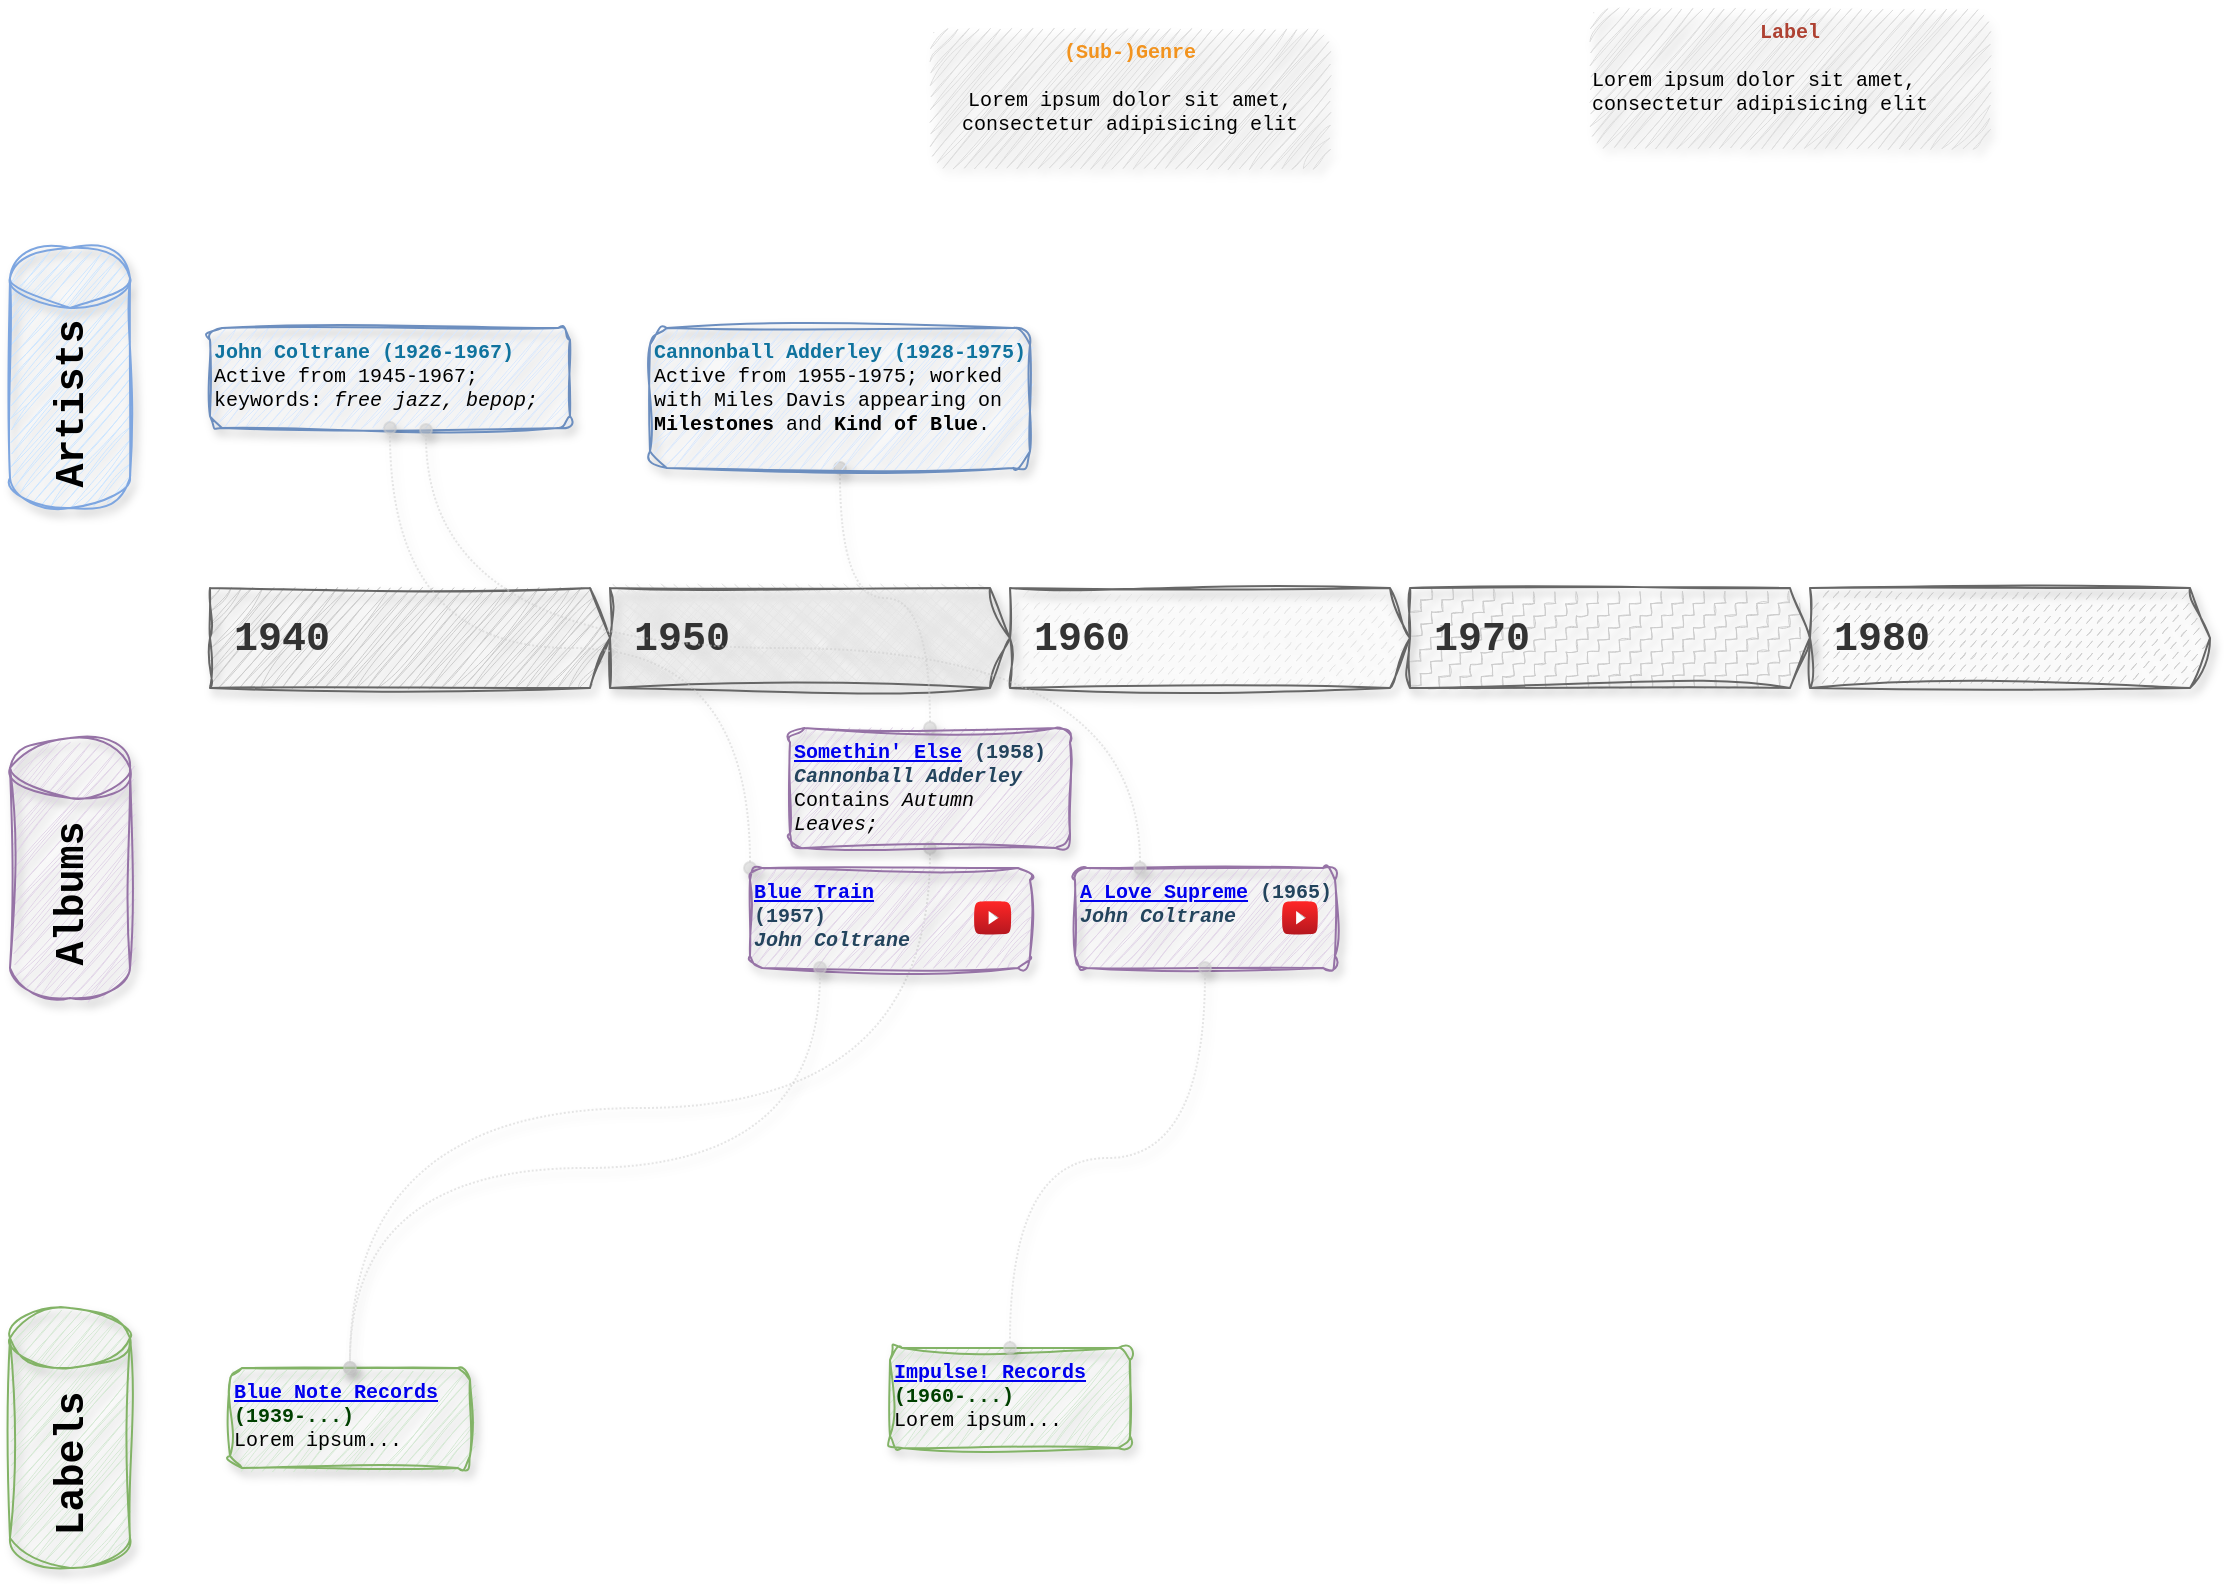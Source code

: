 <mxfile version="24.9.0">
  <diagram name="Page-1" id="9LmkmyHhELTkVy4N6wW-">
    <mxGraphModel dx="1014" dy="1379" grid="1" gridSize="10" guides="1" tooltips="1" connect="1" arrows="1" fold="1" page="1" pageScale="1" pageWidth="4000" pageHeight="3000" math="0" shadow="0">
      <root>
        <mxCell id="0" />
        <mxCell id="1" parent="0" />
        <mxCell id="43uyEW6HHNXhdOFkmiJm-2" value="1940&lt;span style=&quot;white-space: pre;&quot;&gt;&#x9;&lt;/span&gt;" style="shape=mxgraph.infographic.ribbonSimple;notch1=0;notch2=10;notch=0;html=1;fillColor=#CCCCCC;strokeColor=#666666;shadow=1;fontSize=20;fontColor=#333333;align=left;spacingLeft=10;fontStyle=1;whiteSpace=wrap;fillStyle=hachure;gradientColor=none;gradientDirection=east;sketch=1;curveFitting=1;jiggle=2;fontFamily=Courier New;" parent="1" vertex="1">
          <mxGeometry x="120" y="310" width="200" height="50" as="geometry" />
        </mxCell>
        <mxCell id="43uyEW6HHNXhdOFkmiJm-3" value="1950" style="shape=mxgraph.infographic.ribbonSimple;notch1=0;notch2=10;notch=0;html=1;fillColor=#E6E6E6;strokeColor=#666666;shadow=1;fontSize=20;fontColor=#333333;align=left;spacingLeft=10;fontStyle=1;whiteSpace=wrap;fillStyle=cross-hatch;sketch=1;curveFitting=1;jiggle=2;fontFamily=Courier New;" parent="1" vertex="1">
          <mxGeometry x="320" y="310" width="200" height="50" as="geometry" />
        </mxCell>
        <mxCell id="43uyEW6HHNXhdOFkmiJm-4" value="1960" style="shape=mxgraph.infographic.ribbonSimple;notch1=0;notch2=10;notch=0;html=1;fillColor=#E6E6E6;strokeColor=#666666;shadow=1;fontSize=20;fontColor=#333333;align=left;spacingLeft=10;fontStyle=1;whiteSpace=wrap;fillStyle=dashed;sketch=1;curveFitting=1;jiggle=2;fontFamily=Courier New;" parent="1" vertex="1">
          <mxGeometry x="520" y="310" width="200" height="50" as="geometry" />
        </mxCell>
        <mxCell id="43uyEW6HHNXhdOFkmiJm-5" value="1970" style="shape=mxgraph.infographic.ribbonSimple;notch1=0;notch2=10;notch=0;html=1;fillColor=#CCCCCC;strokeColor=#666666;shadow=1;fontSize=20;fontColor=#333333;align=left;spacingLeft=10;fontStyle=1;whiteSpace=wrap;fillStyle=zigzag-line;sketch=1;curveFitting=1;jiggle=2;fontFamily=Courier New;" parent="1" vertex="1">
          <mxGeometry x="720" y="310" width="200" height="50" as="geometry" />
        </mxCell>
        <mxCell id="43uyEW6HHNXhdOFkmiJm-6" value="1980" style="shape=mxgraph.infographic.ribbonSimple;notch1=0;notch2=10;notch=0;html=1;fillColor=#CCCCCC;strokeColor=#666666;shadow=1;fontSize=20;fontColor=#333333;align=left;spacingLeft=10;fontStyle=1;whiteSpace=wrap;fillStyle=dashed;sketch=1;curveFitting=1;jiggle=2;fontFamily=Courier New;" parent="1" vertex="1">
          <mxGeometry x="920" y="310" width="200" height="50" as="geometry" />
        </mxCell>
        <mxCell id="43uyEW6HHNXhdOFkmiJm-18" style="edgeStyle=orthogonalEdgeStyle;shape=connector;curved=1;rounded=0;orthogonalLoop=1;jettySize=auto;html=1;exitX=0.5;exitY=0;exitDx=0;exitDy=0;entryX=0.5;entryY=1;entryDx=0;entryDy=0;strokeColor=#CCCCCC;align=center;verticalAlign=middle;fontFamily=Courier New;fontSize=10;fontColor=default;labelBackgroundColor=default;startArrow=oval;startFill=1;endArrow=oval;endFill=1;fillColor=#f5f5f5;dashed=1;dashPattern=1 1;shadow=1;opacity=50;flowAnimation=0;" parent="1" source="43uyEW6HHNXhdOFkmiJm-10" target="43uyEW6HHNXhdOFkmiJm-7" edge="1">
          <mxGeometry relative="1" as="geometry" />
        </mxCell>
        <mxCell id="43uyEW6HHNXhdOFkmiJm-7" value="&lt;div&gt;&lt;font&gt;&lt;font color=&quot;#10739E&quot;&gt;&lt;b&gt;Cannonball Adderley (1928-1975)&lt;/b&gt;&lt;/font&gt;&lt;/font&gt;&lt;/div&gt;&lt;div&gt;&lt;font&gt;&lt;font&gt;Active from 1955-1975; worked with Miles Davis appearing on &lt;b&gt;Milestones&lt;/b&gt; and &lt;b&gt;Kind of Blue&lt;/b&gt;.&lt;br&gt;&lt;/font&gt;&lt;/font&gt;&lt;/div&gt;" style="rounded=1;strokeColor=#6c8ebf;fillColor=#dae8fc;align=left;arcSize=12;verticalAlign=top;whiteSpace=wrap;html=1;fontSize=10;shadow=1;glass=0;sketch=1;curveFitting=1;jiggle=2;fontFamily=Courier New;" parent="1" vertex="1">
          <mxGeometry x="340" y="180" width="190" height="70" as="geometry" />
        </mxCell>
        <mxCell id="43uyEW6HHNXhdOFkmiJm-8" value="&lt;font&gt;&lt;font color=&quot;#F2931E&quot;&gt;&lt;b&gt;(Sub-)Genre&lt;/b&gt;&lt;/font&gt;&lt;br&gt;&lt;br&gt;&lt;font&gt;Lorem ipsum dolor sit amet, consectetur adipisicing elit&lt;/font&gt;&lt;/font&gt;" style="rounded=1;strokeColor=none;fillColor=#DDDDDD;align=center;arcSize=12;verticalAlign=top;whiteSpace=wrap;html=1;fontSize=10;sketch=1;curveFitting=1;jiggle=2;shadow=1;fontFamily=Courier New;" parent="1" vertex="1">
          <mxGeometry x="480" y="30" width="200" height="70" as="geometry" />
        </mxCell>
        <mxCell id="43uyEW6HHNXhdOFkmiJm-9" value="&lt;font&gt;&lt;font color=&quot;#AE4132&quot;&gt;&lt;b&gt;Label&lt;/b&gt;&lt;/font&gt;&lt;br&gt;&lt;br&gt;&lt;/font&gt;&lt;div align=&quot;left&quot;&gt;&lt;font&gt;&lt;font&gt;Lorem ipsum dolor sit amet, consectetur adipisicing elit&lt;/font&gt;&lt;/font&gt;&lt;/div&gt;" style="rounded=1;strokeColor=none;fillColor=#DDDDDD;align=center;arcSize=12;verticalAlign=top;whiteSpace=wrap;html=1;fontSize=10;sketch=1;curveFitting=1;jiggle=2;shadow=1;fontFamily=Courier New;" parent="1" vertex="1">
          <mxGeometry x="810" y="20" width="200" height="70" as="geometry" />
        </mxCell>
        <mxCell id="43uyEW6HHNXhdOFkmiJm-17" style="edgeStyle=orthogonalEdgeStyle;shape=connector;curved=1;rounded=0;orthogonalLoop=1;jettySize=auto;html=1;exitX=0.5;exitY=1;exitDx=0;exitDy=0;entryX=0.5;entryY=0;entryDx=0;entryDy=0;dashed=1;strokeColor=#CCCCCC;align=center;verticalAlign=middle;fontFamily=Courier New;fontSize=10;fontColor=default;labelBackgroundColor=default;startArrow=oval;startFill=1;endArrow=oval;endFill=1;fillColor=#f5f5f5;flowAnimation=0;shadow=1;dashPattern=1 1;opacity=50;" parent="1" source="43uyEW6HHNXhdOFkmiJm-10" target="43uyEW6HHNXhdOFkmiJm-11" edge="1">
          <mxGeometry relative="1" as="geometry" />
        </mxCell>
        <mxCell id="43uyEW6HHNXhdOFkmiJm-10" value="&lt;font&gt;&lt;font color=&quot;#23445D&quot;&gt;&lt;b&gt;&lt;a href=&quot;https://en.wikipedia.org/wiki/Somethin%27_Else_(Cannonball_Adderley_album)&quot;&gt;Somethin&#39; Else&lt;/a&gt; (1958)&lt;br&gt;&lt;i&gt;Cannonball Adderley&lt;/i&gt;&lt;/b&gt;&lt;/font&gt;&lt;br&gt;&lt;font&gt;Contains &lt;i&gt;Autumn Leaves;&lt;/i&gt;&lt;/font&gt;&lt;/font&gt;" style="rounded=1;strokeColor=#9673a6;fillColor=#e1d5e7;align=left;arcSize=12;verticalAlign=top;whiteSpace=wrap;html=1;fontSize=10;sketch=1;curveFitting=1;jiggle=2;shadow=1;fontFamily=Courier New;" parent="1" vertex="1">
          <mxGeometry x="410" y="380" width="140" height="60" as="geometry" />
        </mxCell>
        <mxCell id="43uyEW6HHNXhdOFkmiJm-11" value="&lt;div&gt;&lt;font color=&quot;#004000&quot;&gt;&lt;font&gt;&lt;b&gt;&lt;a href=&quot;https://en.wikipedia.org/wiki/Blue_Note_Records&quot;&gt;Blue Note Records&lt;/a&gt; (1939-...)&lt;/b&gt;&lt;/font&gt;&lt;/font&gt;&lt;/div&gt;&lt;div&gt;&lt;font&gt;&lt;font&gt;Lorem ipsum...&lt;/font&gt;&lt;/font&gt;&lt;/div&gt;" style="rounded=1;strokeColor=#82b366;fillColor=#d5e8d4;align=left;arcSize=12;verticalAlign=top;whiteSpace=wrap;html=1;fontSize=10;shadow=1;sketch=1;curveFitting=1;jiggle=2;fontFamily=Courier New;" parent="1" vertex="1">
          <mxGeometry x="130" y="700" width="120" height="50" as="geometry" />
        </mxCell>
        <mxCell id="TM_ttcARblZeUDHYI1uW-1" value="&lt;div&gt;&lt;font&gt;&lt;font color=&quot;#10739E&quot;&gt;&lt;b&gt;John Coltrane (1926-1967)&lt;/b&gt;&lt;/font&gt;&lt;/font&gt;&lt;/div&gt;&lt;div&gt;&lt;font&gt;&lt;font&gt;Active from 1945-1967; keywords: &lt;i&gt;free jazz, bepop;&lt;br&gt;&lt;/i&gt;&lt;/font&gt;&lt;/font&gt;&lt;/div&gt;" style="rounded=1;strokeColor=#6c8ebf;fillColor=#dae8fc;align=left;arcSize=12;verticalAlign=top;whiteSpace=wrap;html=1;fontSize=10;shadow=1;glass=0;sketch=1;curveFitting=1;jiggle=2;fontFamily=Courier New;" vertex="1" parent="1">
          <mxGeometry x="120" y="180" width="180" height="50" as="geometry" />
        </mxCell>
        <mxCell id="TM_ttcARblZeUDHYI1uW-2" value="&lt;div&gt;Labels&lt;/div&gt;" style="shape=cylinder3;whiteSpace=wrap;html=1;boundedLbl=1;backgroundOutline=1;size=15;sketch=1;curveFitting=1;jiggle=2;fontStyle=1;labelBorderColor=none;labelBackgroundColor=none;textShadow=0;fillColor=#d5e8d4;strokeColor=#82b366;rounded=1;shadow=1;align=center;verticalAlign=middle;arcSize=12;fontFamily=Courier New;fontSize=20;fontColor=default;horizontal=0;" vertex="1" parent="1">
          <mxGeometry x="20" y="670" width="60" height="130" as="geometry" />
        </mxCell>
        <mxCell id="TM_ttcARblZeUDHYI1uW-3" value="Albums" style="shape=cylinder3;whiteSpace=wrap;html=1;boundedLbl=1;backgroundOutline=1;size=15;sketch=1;curveFitting=1;jiggle=2;fontStyle=1;labelBorderColor=none;labelBackgroundColor=none;textShadow=0;fillColor=#e1d5e7;strokeColor=#9673a6;rounded=1;shadow=1;align=center;verticalAlign=middle;arcSize=12;fontFamily=Courier New;fontSize=20;fontColor=default;horizontal=0;" vertex="1" parent="1">
          <mxGeometry x="20" y="385" width="60" height="130" as="geometry" />
        </mxCell>
        <mxCell id="TM_ttcARblZeUDHYI1uW-4" value="Artists" style="shape=cylinder3;whiteSpace=wrap;html=1;boundedLbl=1;backgroundOutline=1;size=15;sketch=1;curveFitting=1;jiggle=2;fontStyle=1;labelBorderColor=none;labelBackgroundColor=none;textShadow=0;fillColor=#cce5ff;strokeColor=#7EA6E0;rounded=1;shadow=1;align=center;verticalAlign=middle;arcSize=12;fontFamily=Courier New;fontSize=20;horizontal=0;" vertex="1" parent="1">
          <mxGeometry x="20" y="140" width="60" height="130" as="geometry" />
        </mxCell>
        <mxCell id="TM_ttcARblZeUDHYI1uW-20" style="edgeStyle=orthogonalEdgeStyle;shape=connector;curved=1;rounded=0;orthogonalLoop=1;jettySize=auto;html=1;exitX=0;exitY=0;exitDx=0;exitDy=0;entryX=0.5;entryY=1;entryDx=0;entryDy=0;shadow=1;dashed=1;dashPattern=1 1;strokeColor=#CCCCCC;align=center;verticalAlign=middle;fontFamily=Courier New;fontSize=10;fontColor=default;labelBackgroundColor=default;startArrow=oval;startFill=1;endArrow=oval;endFill=1;flowAnimation=0;fillColor=#f5f5f5;opacity=50;" edge="1" parent="1" source="TM_ttcARblZeUDHYI1uW-13" target="TM_ttcARblZeUDHYI1uW-1">
          <mxGeometry relative="1" as="geometry" />
        </mxCell>
        <mxCell id="TM_ttcARblZeUDHYI1uW-13" value="" style="group;movable=1;resizable=1;rotatable=1;deletable=1;editable=1;locked=0;connectable=1;" vertex="1" connectable="0" parent="1">
          <mxGeometry x="390" y="450" width="140" height="50" as="geometry" />
        </mxCell>
        <mxCell id="TM_ttcARblZeUDHYI1uW-5" value="&lt;div&gt;&lt;font&gt;&lt;font color=&quot;#23445D&quot;&gt;&lt;b&gt;&lt;a href=&quot;https://en.wikipedia.org/wiki/Blue_Train_(album)&quot;&gt;Blue Train&lt;/a&gt;&lt;br&gt;&lt;/b&gt;&lt;/font&gt;&lt;/font&gt;&lt;/div&gt;&lt;div&gt;&lt;font&gt;&lt;font color=&quot;#23445D&quot;&gt;&lt;b&gt;(1957)&lt;/b&gt;&lt;/font&gt;&lt;/font&gt;&lt;/div&gt;&lt;font&gt;&lt;font color=&quot;#23445D&quot;&gt;&lt;b&gt;&lt;i&gt;John Coltrane&lt;/i&gt;&lt;/b&gt;&lt;/font&gt;&lt;br&gt;&lt;/font&gt;" style="rounded=1;strokeColor=#9673a6;fillColor=#e1d5e7;align=left;arcSize=12;verticalAlign=top;whiteSpace=wrap;html=1;fontSize=10;sketch=1;curveFitting=1;jiggle=2;shadow=1;fontFamily=Courier New;" vertex="1" parent="TM_ttcARblZeUDHYI1uW-13">
          <mxGeometry width="140" height="50" as="geometry" />
        </mxCell>
        <mxCell id="TM_ttcARblZeUDHYI1uW-10" value="" style="group" vertex="1" connectable="0" parent="TM_ttcARblZeUDHYI1uW-13">
          <mxGeometry y="5" width="140" height="40" as="geometry" />
        </mxCell>
        <UserObject label="" link="https://music.youtube.com/playlist?list=OLAK5uy_m_fvL6KU-nKauDQT3xPMBLPHQZXfRY9SU" id="TM_ttcARblZeUDHYI1uW-9">
          <mxCell style="dashed=0;outlineConnect=0;html=1;align=center;labelPosition=center;verticalLabelPosition=bottom;verticalAlign=top;shape=mxgraph.weblogos.youtube_2;fillColor=#FF2626;gradientColor=#B5171F" vertex="1" parent="TM_ttcARblZeUDHYI1uW-10">
            <mxGeometry x="112" y="11.6" width="18.667" height="16.8" as="geometry" />
          </mxCell>
        </UserObject>
        <mxCell id="TM_ttcARblZeUDHYI1uW-14" style="edgeStyle=orthogonalEdgeStyle;shape=connector;curved=1;rounded=0;orthogonalLoop=1;jettySize=auto;html=1;entryX=0.5;entryY=0;entryDx=0;entryDy=0;shadow=1;dashed=1;dashPattern=1 1;strokeColor=#CCCCCC;align=center;verticalAlign=middle;fontFamily=Courier New;fontSize=10;fontColor=default;labelBackgroundColor=default;startArrow=oval;startFill=1;endArrow=oval;endFill=1;flowAnimation=0;fillColor=#f5f5f5;exitX=0.25;exitY=1;exitDx=0;exitDy=0;opacity=50;" edge="1" parent="1" source="TM_ttcARblZeUDHYI1uW-5" target="43uyEW6HHNXhdOFkmiJm-11">
          <mxGeometry relative="1" as="geometry" />
        </mxCell>
        <mxCell id="TM_ttcARblZeUDHYI1uW-15" value="" style="group;movable=1;resizable=1;rotatable=1;deletable=1;editable=1;locked=0;connectable=1;" vertex="1" connectable="0" parent="1">
          <mxGeometry x="552.5" y="450" width="135" height="50" as="geometry" />
        </mxCell>
        <mxCell id="TM_ttcARblZeUDHYI1uW-19" value="" style="group" vertex="1" connectable="0" parent="TM_ttcARblZeUDHYI1uW-15">
          <mxGeometry width="135" height="50" as="geometry" />
        </mxCell>
        <mxCell id="TM_ttcARblZeUDHYI1uW-16" value="&lt;font&gt;&lt;font color=&quot;#23445D&quot;&gt;&lt;b&gt;&lt;a href=&quot;https://en.wikipedia.org/wiki/A_Love_Supreme&quot;&gt;A Love Supreme&lt;/a&gt; (1965)&lt;br&gt;&lt;i&gt;John Coltrane&lt;/i&gt;&lt;/b&gt;&lt;/font&gt;&lt;br&gt;&lt;/font&gt;" style="rounded=1;strokeColor=#9673a6;fillColor=#e1d5e7;align=left;arcSize=12;verticalAlign=top;whiteSpace=wrap;html=1;fontSize=10;sketch=1;curveFitting=1;jiggle=2;shadow=1;fontFamily=Courier New;" vertex="1" parent="TM_ttcARblZeUDHYI1uW-19">
          <mxGeometry width="130" height="50" as="geometry" />
        </mxCell>
        <UserObject label="" id="TM_ttcARblZeUDHYI1uW-18">
          <mxCell style="dashed=0;outlineConnect=0;html=1;align=center;labelPosition=center;verticalLabelPosition=bottom;verticalAlign=top;shape=mxgraph.weblogos.youtube_2;fillColor=#FF2626;gradientColor=#B5171F" vertex="1" parent="TM_ttcARblZeUDHYI1uW-19">
            <mxGeometry x="103.5" y="16.6" width="18.0" height="16.8" as="geometry" />
          </mxCell>
        </UserObject>
        <mxCell id="TM_ttcARblZeUDHYI1uW-21" style="edgeStyle=orthogonalEdgeStyle;shape=connector;curved=1;rounded=0;orthogonalLoop=1;jettySize=auto;html=1;exitX=0.25;exitY=0;exitDx=0;exitDy=0;entryX=0.6;entryY=1.02;entryDx=0;entryDy=0;entryPerimeter=0;shadow=1;dashed=1;dashPattern=1 1;strokeColor=#CCCCCC;align=center;verticalAlign=middle;fontFamily=Courier New;fontSize=10;fontColor=default;labelBackgroundColor=default;startArrow=oval;startFill=1;endArrow=oval;endFill=1;flowAnimation=0;fillColor=#f5f5f5;opacity=50;" edge="1" parent="1" source="TM_ttcARblZeUDHYI1uW-16" target="TM_ttcARblZeUDHYI1uW-1">
          <mxGeometry relative="1" as="geometry" />
        </mxCell>
        <mxCell id="TM_ttcARblZeUDHYI1uW-22" value="&lt;div&gt;&lt;font color=&quot;#004000&quot;&gt;&lt;font&gt;&lt;b&gt;&lt;a href=&quot;https://en.wikipedia.org/wiki/Impulse!_Records&quot;&gt;Impulse! Records&lt;/a&gt; (1960-...)&lt;/b&gt;&lt;/font&gt;&lt;/font&gt;&lt;/div&gt;&lt;div&gt;&lt;font&gt;&lt;font&gt;Lorem ipsum...&lt;/font&gt;&lt;/font&gt;&lt;/div&gt;" style="rounded=1;strokeColor=#82b366;fillColor=#d5e8d4;align=left;arcSize=12;verticalAlign=top;whiteSpace=wrap;html=1;fontSize=10;shadow=1;sketch=1;curveFitting=1;jiggle=2;fontFamily=Courier New;" vertex="1" parent="1">
          <mxGeometry x="460" y="690" width="120" height="50" as="geometry" />
        </mxCell>
        <mxCell id="TM_ttcARblZeUDHYI1uW-23" style="edgeStyle=orthogonalEdgeStyle;shape=connector;curved=1;rounded=0;orthogonalLoop=1;jettySize=auto;html=1;exitX=0.5;exitY=1;exitDx=0;exitDy=0;entryX=0.5;entryY=0;entryDx=0;entryDy=0;shadow=1;dashed=1;dashPattern=1 1;opacity=50;strokeColor=#CCCCCC;align=center;verticalAlign=middle;fontFamily=Courier New;fontSize=10;fontColor=default;labelBackgroundColor=default;startArrow=oval;startFill=1;endArrow=oval;endFill=1;flowAnimation=0;fillColor=#f5f5f5;" edge="1" parent="1" source="TM_ttcARblZeUDHYI1uW-16" target="TM_ttcARblZeUDHYI1uW-22">
          <mxGeometry relative="1" as="geometry" />
        </mxCell>
      </root>
    </mxGraphModel>
  </diagram>
</mxfile>
